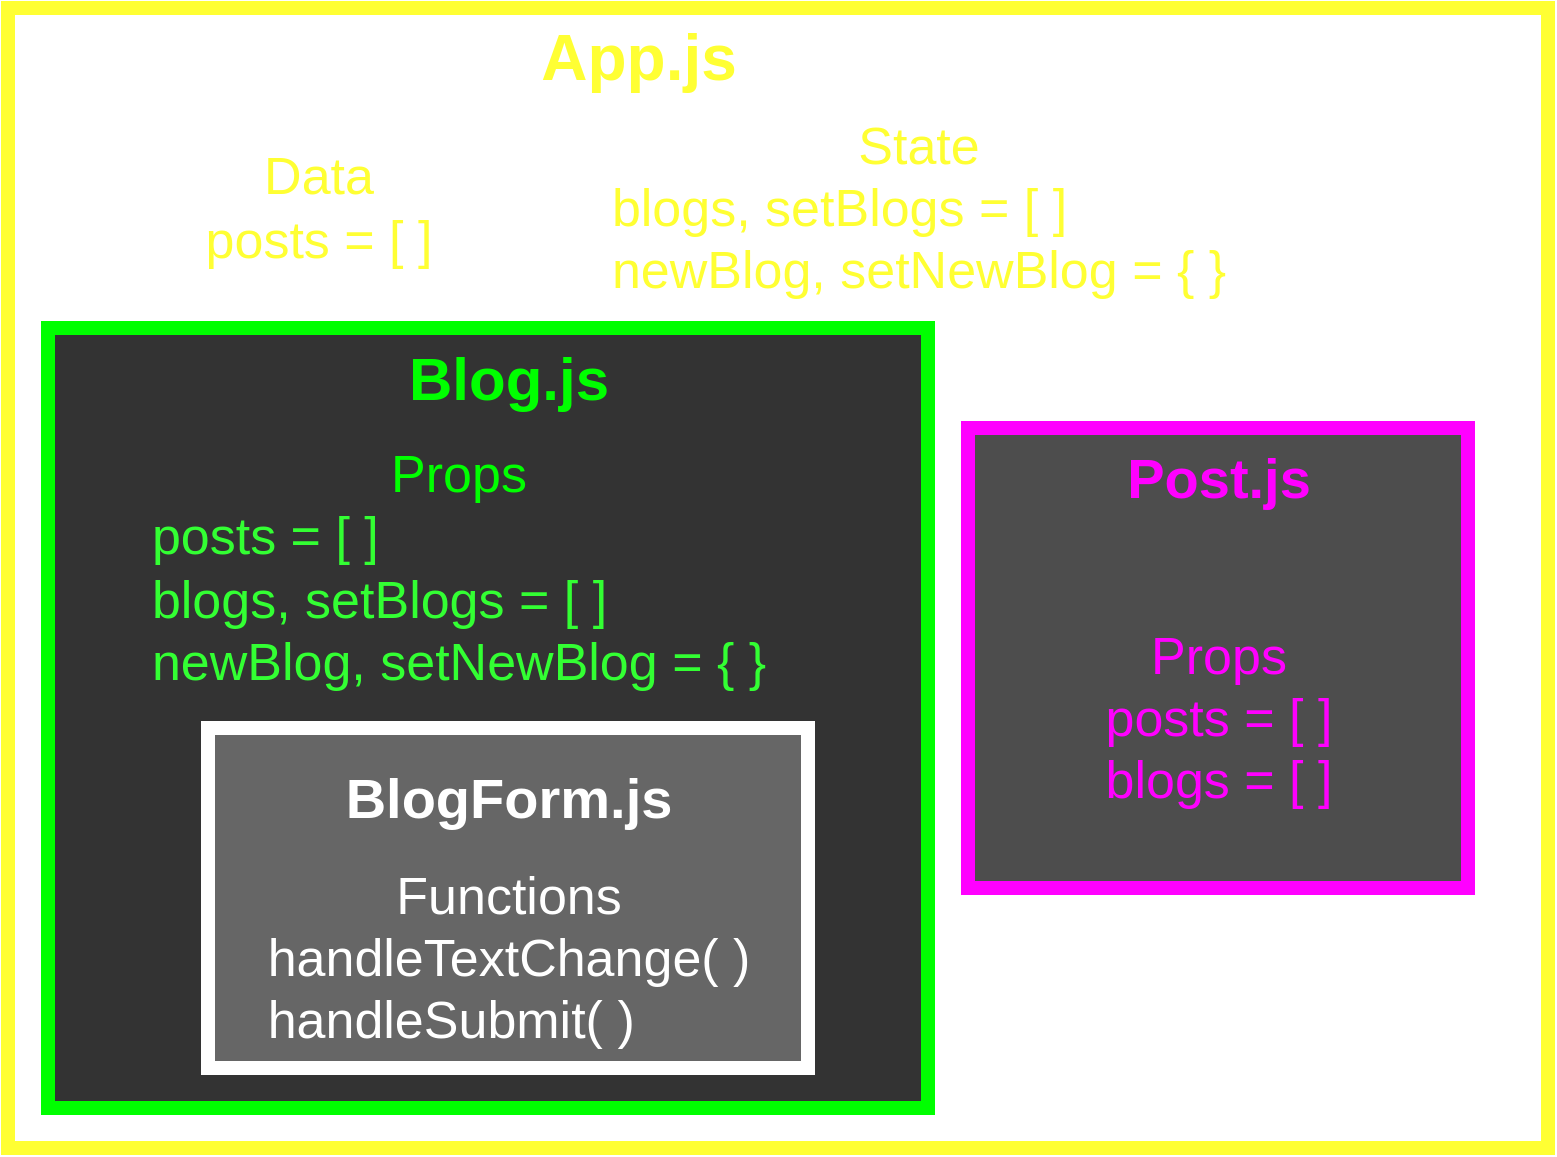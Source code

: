 <mxfile>
    <diagram id="P2Lockhl9aWTjdH21IzR" name="Page-1">
        <mxGraphModel dx="1348" dy="1748" grid="1" gridSize="10" guides="1" tooltips="1" connect="1" arrows="1" fold="1" page="1" pageScale="1" pageWidth="850" pageHeight="1100" math="0" shadow="0">
            <root>
                <mxCell id="0"/>
                <mxCell id="1" parent="0"/>
                <mxCell id="3" value="" style="whiteSpace=wrap;html=1;fillColor=default;strokeColor=#FFFF33;strokeWidth=7;fontStyle=1" parent="1" vertex="1">
                    <mxGeometry x="50" y="-40" width="770" height="570" as="geometry"/>
                </mxCell>
                <mxCell id="4" value="&lt;font color=&quot;#ffff33&quot; style=&quot;font-size: 32px;&quot;&gt;App.js&lt;/font&gt;" style="text;html=1;resizable=0;autosize=1;align=center;verticalAlign=middle;points=[];fillColor=none;strokeColor=none;rounded=0;fontSize=32;fontStyle=1" parent="1" vertex="1">
                    <mxGeometry x="305" y="-40" width="120" height="50" as="geometry"/>
                </mxCell>
                <mxCell id="5" value="Data&lt;br&gt;posts = [ ]" style="text;html=1;resizable=0;autosize=1;align=center;verticalAlign=middle;points=[];fillColor=none;strokeColor=none;rounded=0;fontSize=26;fontColor=#FFFF33;" parent="1" vertex="1">
                    <mxGeometry x="140" y="25" width="130" height="70" as="geometry"/>
                </mxCell>
                <mxCell id="8" value="" style="whiteSpace=wrap;html=1;fontSize=26;fontColor=#00FF00;strokeColor=#00FF00;strokeWidth=7;fillColor=#333333;" parent="1" vertex="1">
                    <mxGeometry x="70" y="120" width="440" height="390" as="geometry"/>
                </mxCell>
                <mxCell id="7" value="State&lt;br&gt;&lt;div style=&quot;text-align: left;&quot;&gt;&lt;span style=&quot;background-color: initial;&quot;&gt;blogs, setBlogs = [ ]&lt;/span&gt;&lt;/div&gt;&lt;div style=&quot;text-align: left;&quot;&gt;&lt;span style=&quot;background-color: initial;&quot;&gt;newBlog, setNewBlog = { }&lt;/span&gt;&lt;/div&gt;" style="text;html=1;resizable=0;autosize=1;align=center;verticalAlign=middle;points=[];fillColor=none;strokeColor=none;rounded=0;fontSize=26;fontColor=#FFFF33;" parent="1" vertex="1">
                    <mxGeometry x="340" y="5" width="330" height="110" as="geometry"/>
                </mxCell>
                <mxCell id="9" value="Blog.js" style="text;html=1;resizable=0;autosize=1;align=center;verticalAlign=middle;points=[];fillColor=none;strokeColor=none;rounded=0;fontSize=30;fontColor=#00FF00;fontStyle=1" parent="1" vertex="1">
                    <mxGeometry x="240" y="120" width="120" height="50" as="geometry"/>
                </mxCell>
                <mxCell id="10" value="Props&lt;br&gt;&lt;div style=&quot;text-align: left;&quot;&gt;&lt;span style=&quot;background-color: initial;&quot;&gt;&lt;font color=&quot;#33ff33&quot;&gt;posts = [ ]&lt;/font&gt;&lt;/span&gt;&lt;/div&gt;&lt;div style=&quot;text-align: left;&quot;&gt;&lt;span style=&quot;background-color: initial;&quot;&gt;&lt;font color=&quot;#33ff33&quot;&gt;blogs, setBlogs = [ ]&lt;/font&gt;&lt;/span&gt;&lt;/div&gt;&lt;div style=&quot;text-align: left;&quot;&gt;&lt;span style=&quot;background-color: initial;&quot;&gt;&lt;font color=&quot;#33ff33&quot;&gt;newBlog, setNewBlog = { }&lt;/font&gt;&lt;/span&gt;&lt;/div&gt;" style="text;html=1;resizable=0;autosize=1;align=center;verticalAlign=middle;points=[];fillColor=none;strokeColor=none;rounded=0;fontSize=26;fontColor=#00FF00;" parent="1" vertex="1">
                    <mxGeometry x="110" y="170" width="330" height="140" as="geometry"/>
                </mxCell>
                <mxCell id="12" value="" style="whiteSpace=wrap;html=1;fontSize=26;fontColor=#FFFFFF;strokeColor=#FFFFFF;strokeWidth=7;fillColor=#666666;" parent="1" vertex="1">
                    <mxGeometry x="150" y="320" width="300" height="170" as="geometry"/>
                </mxCell>
                <mxCell id="13" value="BlogForm.js&lt;br style=&quot;font-size: 28px;&quot;&gt;" style="text;html=1;resizable=0;autosize=1;align=center;verticalAlign=middle;points=[];fillColor=none;strokeColor=none;rounded=0;fontSize=28;fontColor=#FFFFFF;fontStyle=1" parent="1" vertex="1">
                    <mxGeometry x="205" y="330" width="190" height="50" as="geometry"/>
                </mxCell>
                <mxCell id="6" value="Functions&lt;br&gt;&lt;div style=&quot;text-align: left;&quot;&gt;&lt;span style=&quot;background-color: initial;&quot;&gt;handleTextChange( )&lt;/span&gt;&lt;/div&gt;&lt;div style=&quot;text-align: left;&quot;&gt;&lt;span style=&quot;background-color: initial;&quot;&gt;handleSubmit( )&lt;/span&gt;&lt;/div&gt;" style="text;html=1;resizable=0;autosize=1;align=center;verticalAlign=middle;points=[];fillColor=none;strokeColor=none;rounded=0;fontSize=26;fontColor=#FFFFFF;" parent="1" vertex="1">
                    <mxGeometry x="170" y="380" width="260" height="110" as="geometry"/>
                </mxCell>
                <mxCell id="14" value="" style="whiteSpace=wrap;html=1;fontSize=26;fontColor=#FFFFFF;strokeColor=#FF00FF;strokeWidth=7;fillColor=#4D4D4D;" vertex="1" parent="1">
                    <mxGeometry x="530" y="170" width="250" height="230" as="geometry"/>
                </mxCell>
                <mxCell id="15" value="Post.js" style="text;html=1;resizable=0;autosize=1;align=center;verticalAlign=middle;points=[];fillColor=none;strokeColor=none;rounded=0;fontSize=28;fontColor=#FF00FF;fontStyle=1" vertex="1" parent="1">
                    <mxGeometry x="595" y="170" width="120" height="50" as="geometry"/>
                </mxCell>
                <mxCell id="16" value="Props&lt;br&gt;&lt;div style=&quot;text-align: left;&quot;&gt;posts = [ ]&lt;/div&gt;&lt;div style=&quot;text-align: left;&quot;&gt;blogs = [ ]&lt;/div&gt;" style="text;html=1;resizable=0;autosize=1;align=center;verticalAlign=middle;points=[];fillColor=none;strokeColor=none;rounded=0;fontSize=26;fontColor=#FF00FF;" vertex="1" parent="1">
                    <mxGeometry x="585" y="260" width="140" height="110" as="geometry"/>
                </mxCell>
            </root>
        </mxGraphModel>
    </diagram>
</mxfile>